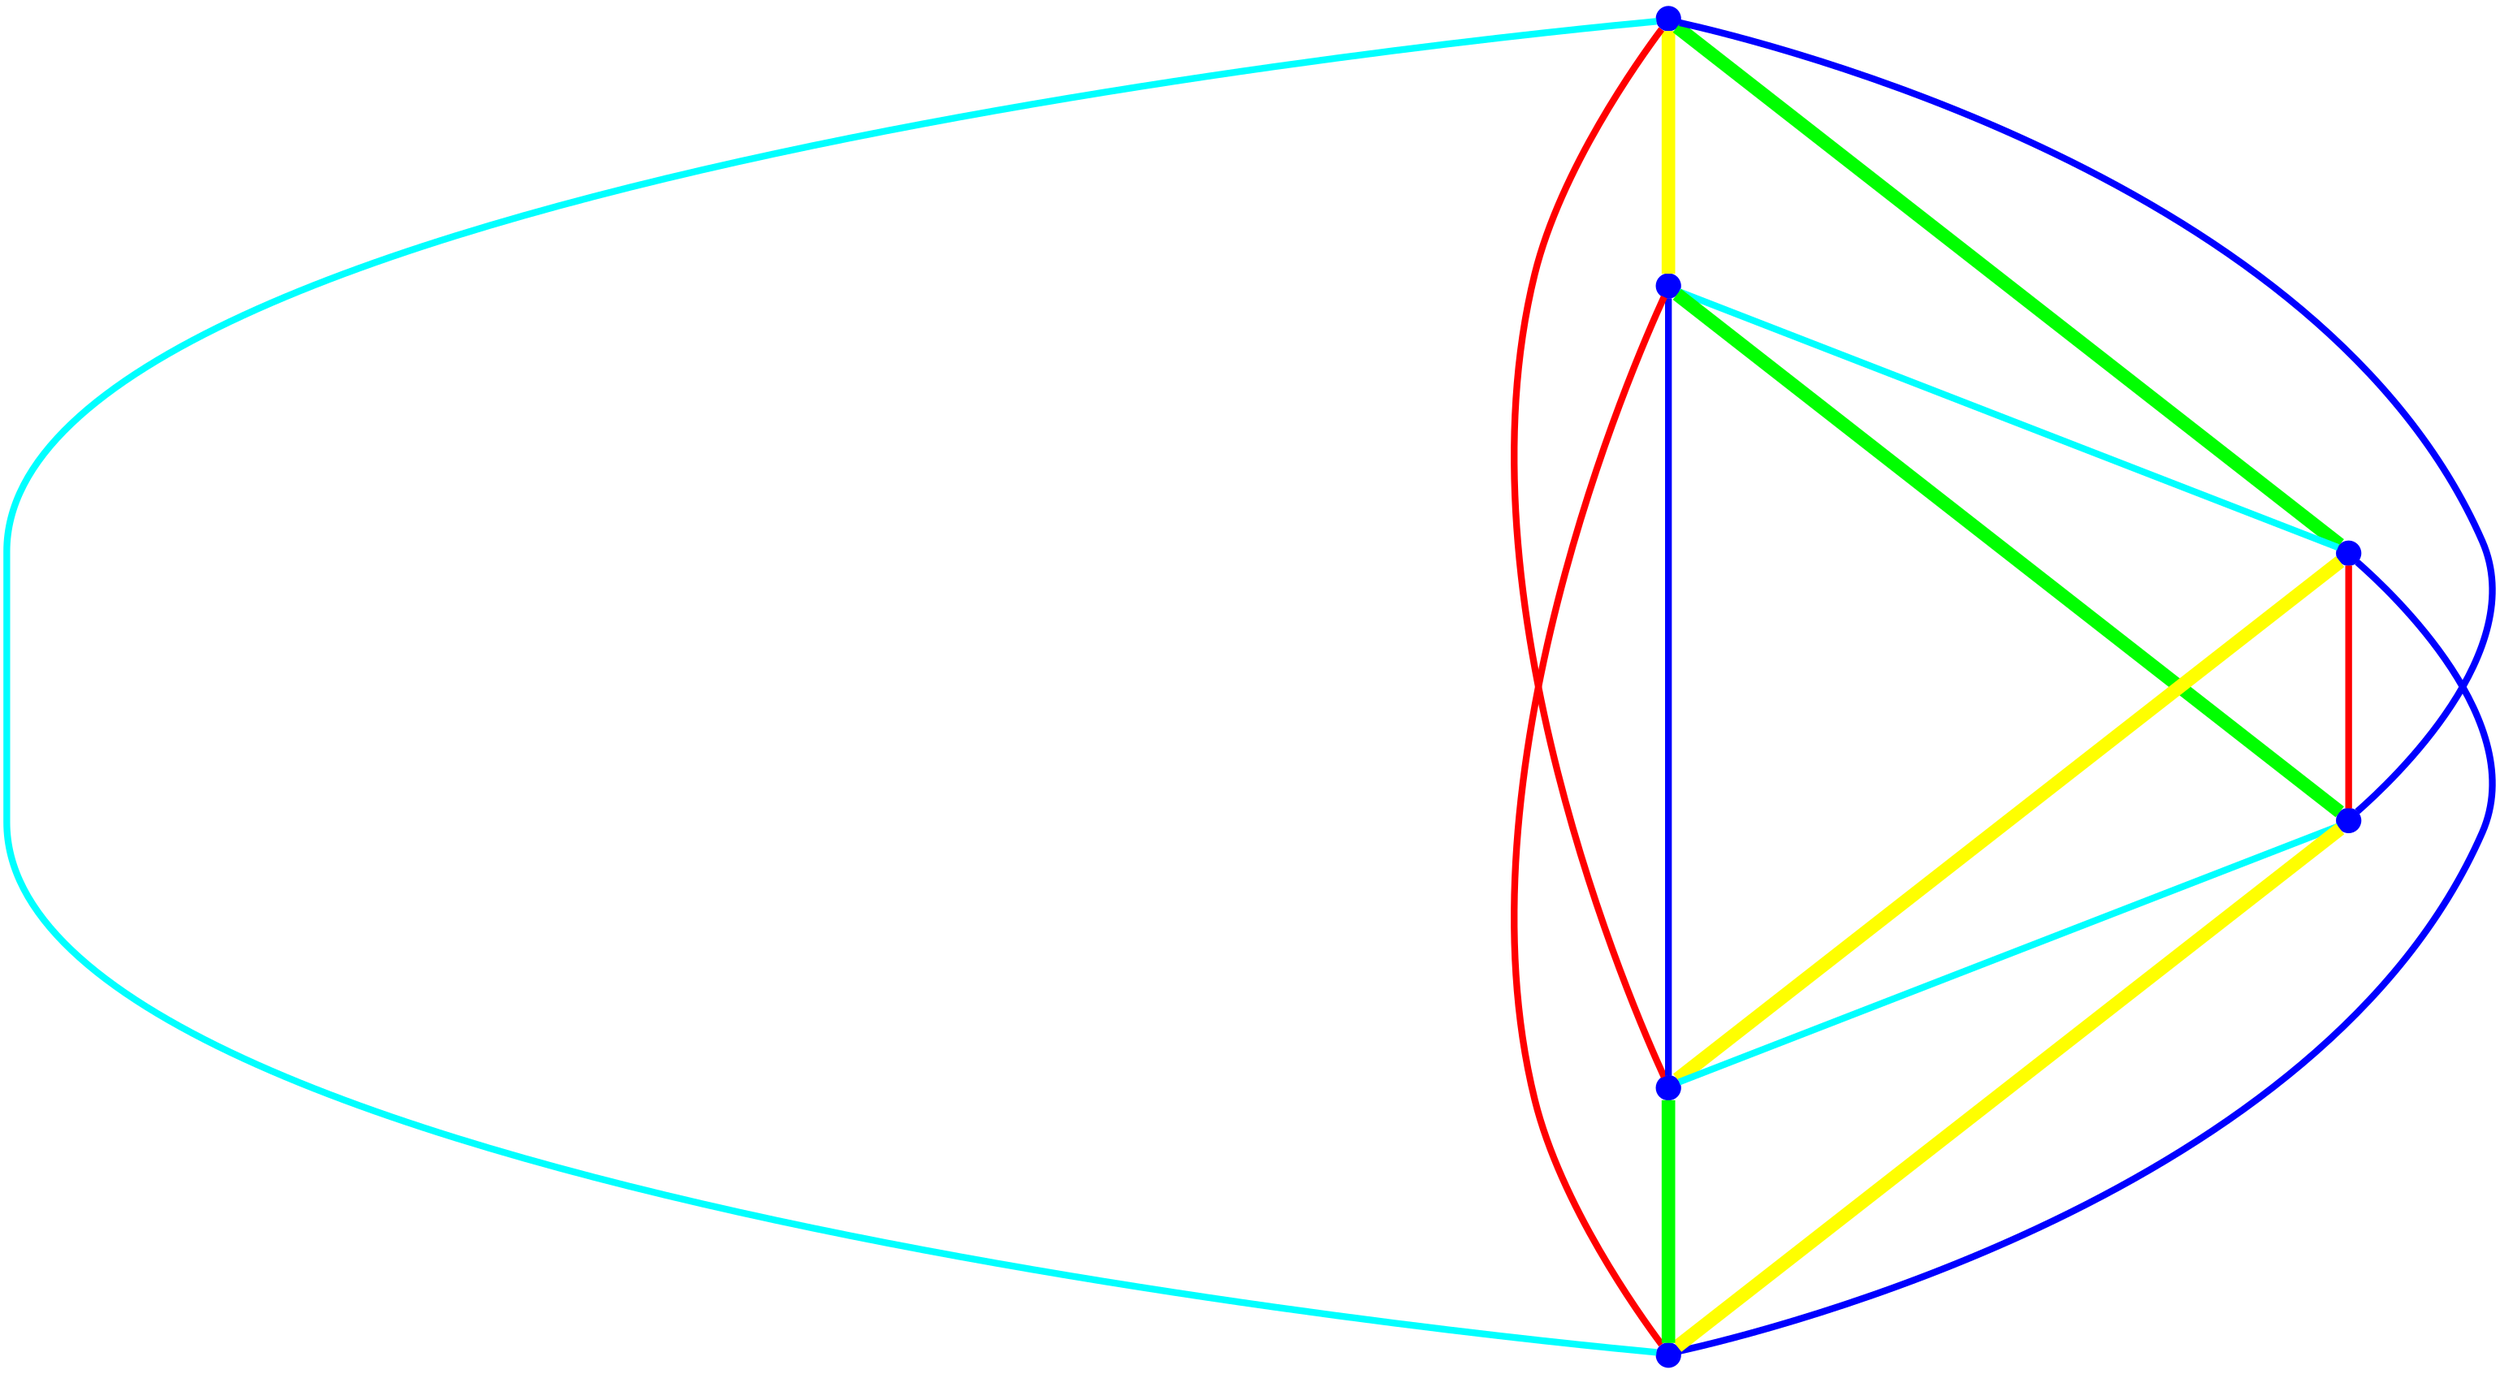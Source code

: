 graph {
ranksep=2
nodesep=2
node [label="" shape=circle style=filled fixedsize=true color=blue fillcolor=blue width=0.2];
"1" -- "2" [style="solid",penwidth="8",color="yellow"];
"1" -- "3" [style="solid",penwidth="8",color="green"];
"1" -- "4" [style="solid",penwidth="4",color="blue"];
"1" -- "5" [style="solid",penwidth="4",color="red"];
"1" -- "6" [style="solid",penwidth="4",color="cyan"];
"2" -- "3" [style="solid",penwidth="4",color="cyan"];
"2" -- "4" [style="solid",penwidth="8",color="green"];
"2" -- "5" [style="solid",penwidth="4",color="blue"];
"2" -- "6" [style="solid",penwidth="4",color="red"];
"3" -- "4" [style="solid",penwidth="4",color="red"];
"3" -- "5" [style="solid",penwidth="8",color="yellow"];
"3" -- "6" [style="solid",penwidth="4",color="blue"];
"4" -- "5" [style="solid",penwidth="4",color="cyan"];
"4" -- "6" [style="solid",penwidth="8",color="yellow"];
"5" -- "6" [style="solid",penwidth="8",color="green"];
}
